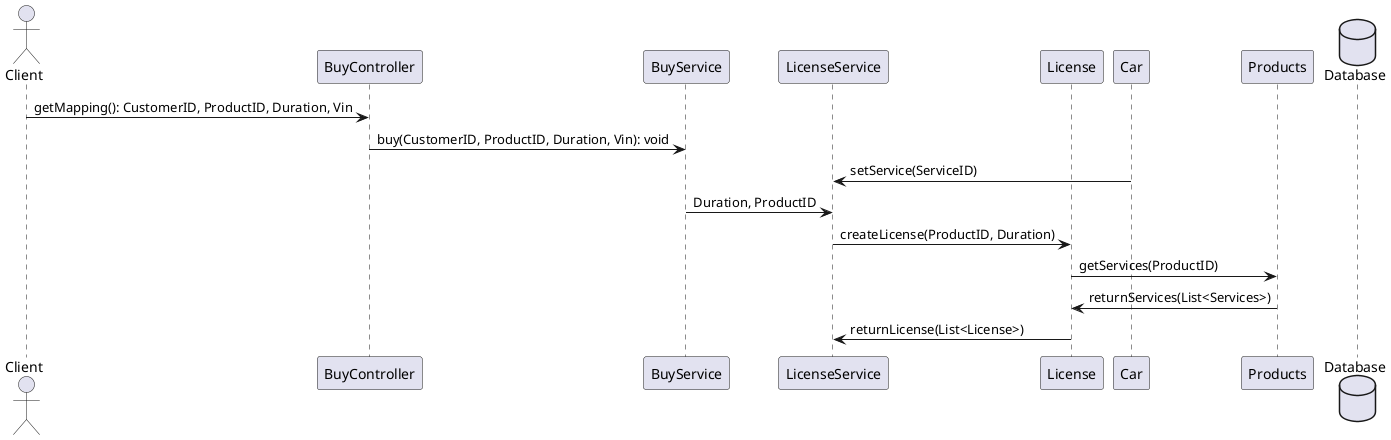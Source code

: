 @startuml
'https://plantuml.com/sequence-diagram

actor Client as c
participant BuyController as co
participant BuyService as s
'participant LicenseController as lc
participant LicenseService as ls
participant License as l
participant Car as ca
participant Products as p
database Database as db

c -> co: getMapping(): CustomerID, ProductID, Duration, Vin
co-> s: buy(CustomerID, ProductID, Duration, Vin): void
's -> ca: setProduct(ProductId, Vin)
ca -> ls: setService(ServiceID)

s-> ls: Duration, ProductID
ls->  l: createLicense(ProductID, Duration)
l->p: getServices(ProductID)
p->l: returnServices(List<Services>)
l->ls: returnLicense(List<License>)





@enduml